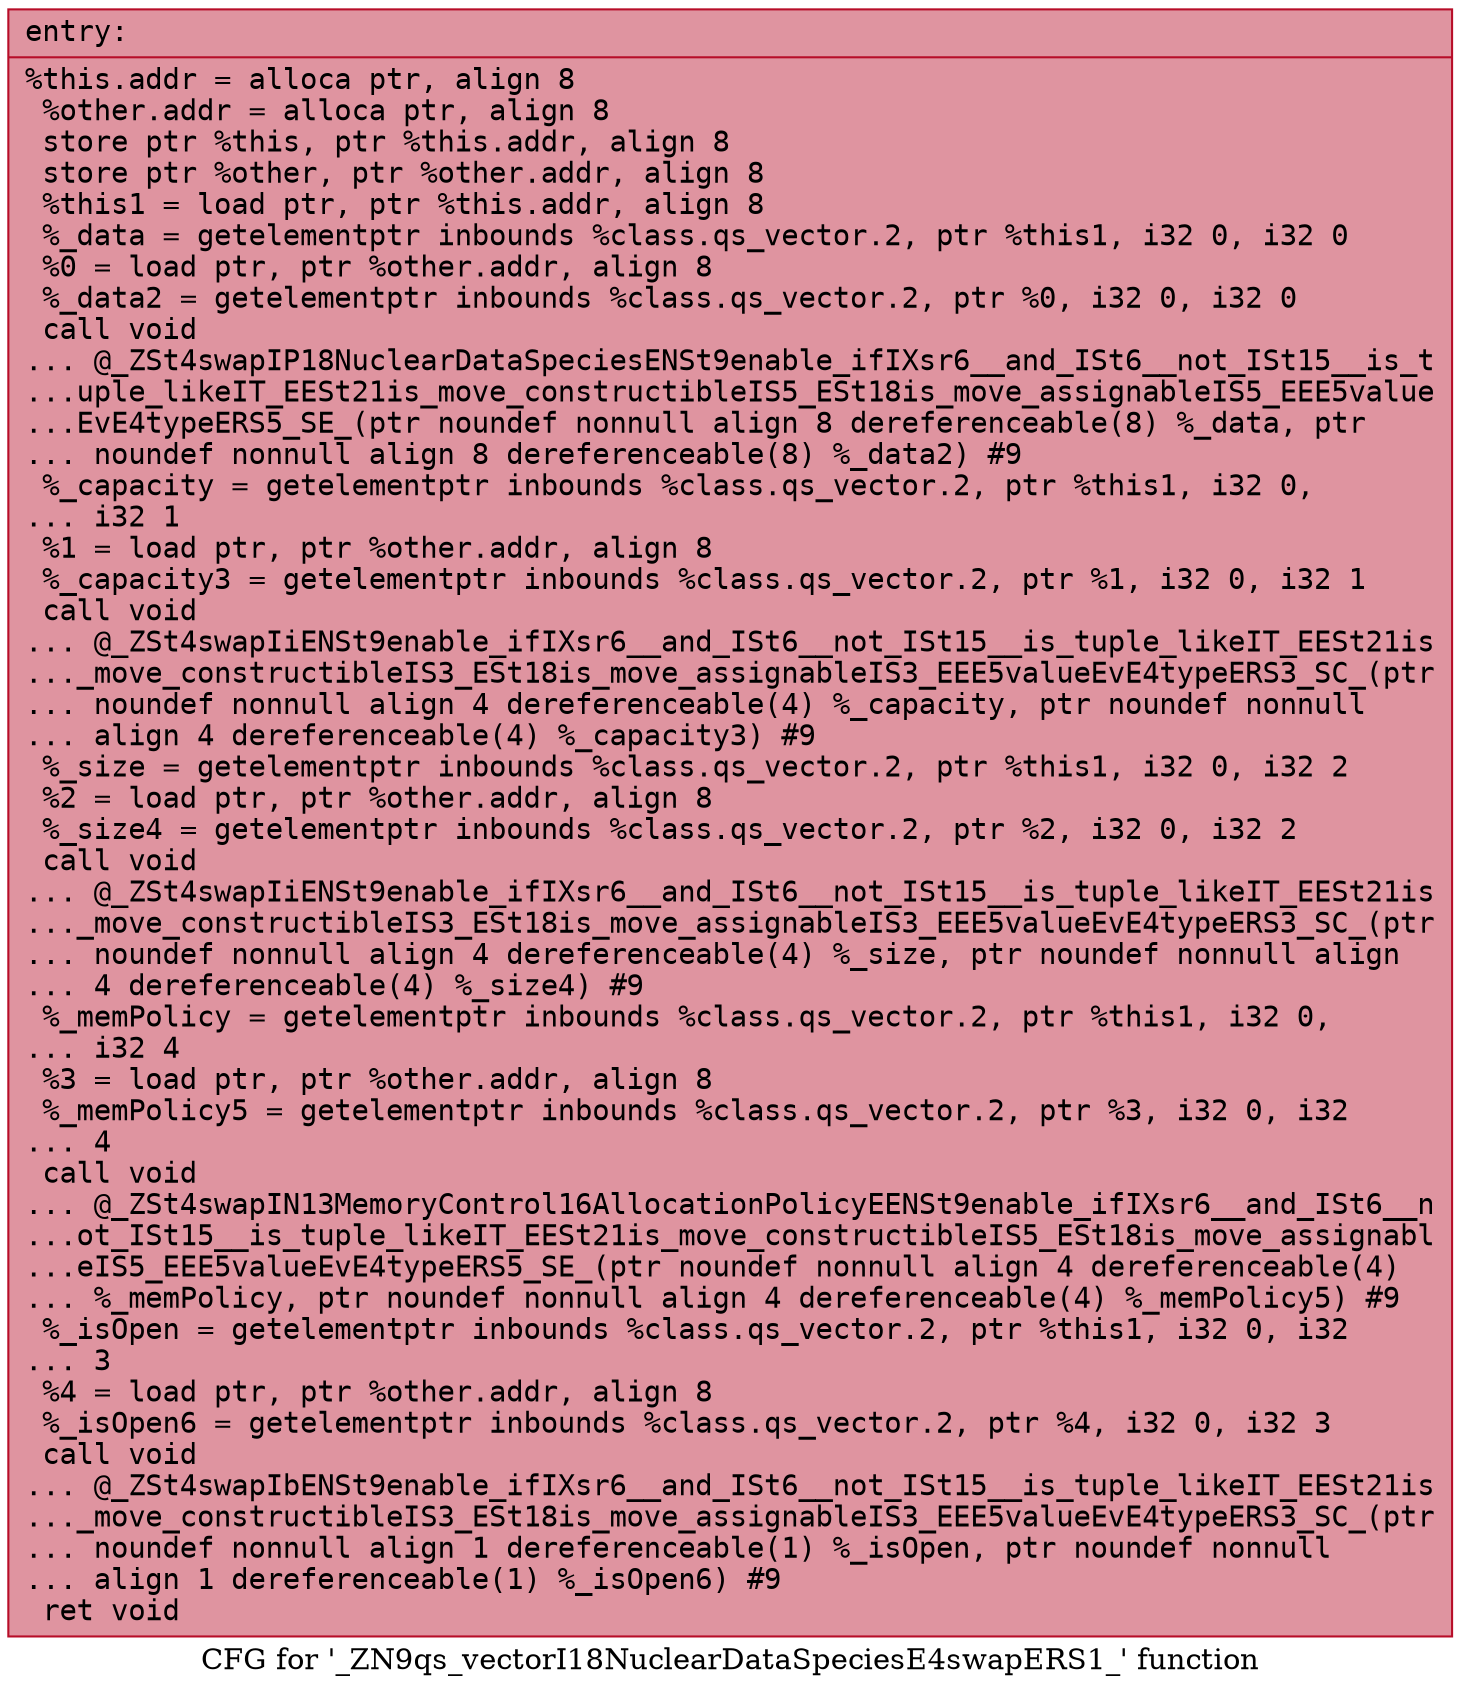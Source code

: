 digraph "CFG for '_ZN9qs_vectorI18NuclearDataSpeciesE4swapERS1_' function" {
	label="CFG for '_ZN9qs_vectorI18NuclearDataSpeciesE4swapERS1_' function";

	Node0x55cf634367f0 [shape=record,color="#b70d28ff", style=filled, fillcolor="#b70d2870" fontname="Courier",label="{entry:\l|  %this.addr = alloca ptr, align 8\l  %other.addr = alloca ptr, align 8\l  store ptr %this, ptr %this.addr, align 8\l  store ptr %other, ptr %other.addr, align 8\l  %this1 = load ptr, ptr %this.addr, align 8\l  %_data = getelementptr inbounds %class.qs_vector.2, ptr %this1, i32 0, i32 0\l  %0 = load ptr, ptr %other.addr, align 8\l  %_data2 = getelementptr inbounds %class.qs_vector.2, ptr %0, i32 0, i32 0\l  call void\l... @_ZSt4swapIP18NuclearDataSpeciesENSt9enable_ifIXsr6__and_ISt6__not_ISt15__is_t\l...uple_likeIT_EESt21is_move_constructibleIS5_ESt18is_move_assignableIS5_EEE5value\l...EvE4typeERS5_SE_(ptr noundef nonnull align 8 dereferenceable(8) %_data, ptr\l... noundef nonnull align 8 dereferenceable(8) %_data2) #9\l  %_capacity = getelementptr inbounds %class.qs_vector.2, ptr %this1, i32 0,\l... i32 1\l  %1 = load ptr, ptr %other.addr, align 8\l  %_capacity3 = getelementptr inbounds %class.qs_vector.2, ptr %1, i32 0, i32 1\l  call void\l... @_ZSt4swapIiENSt9enable_ifIXsr6__and_ISt6__not_ISt15__is_tuple_likeIT_EESt21is\l..._move_constructibleIS3_ESt18is_move_assignableIS3_EEE5valueEvE4typeERS3_SC_(ptr\l... noundef nonnull align 4 dereferenceable(4) %_capacity, ptr noundef nonnull\l... align 4 dereferenceable(4) %_capacity3) #9\l  %_size = getelementptr inbounds %class.qs_vector.2, ptr %this1, i32 0, i32 2\l  %2 = load ptr, ptr %other.addr, align 8\l  %_size4 = getelementptr inbounds %class.qs_vector.2, ptr %2, i32 0, i32 2\l  call void\l... @_ZSt4swapIiENSt9enable_ifIXsr6__and_ISt6__not_ISt15__is_tuple_likeIT_EESt21is\l..._move_constructibleIS3_ESt18is_move_assignableIS3_EEE5valueEvE4typeERS3_SC_(ptr\l... noundef nonnull align 4 dereferenceable(4) %_size, ptr noundef nonnull align\l... 4 dereferenceable(4) %_size4) #9\l  %_memPolicy = getelementptr inbounds %class.qs_vector.2, ptr %this1, i32 0,\l... i32 4\l  %3 = load ptr, ptr %other.addr, align 8\l  %_memPolicy5 = getelementptr inbounds %class.qs_vector.2, ptr %3, i32 0, i32\l... 4\l  call void\l... @_ZSt4swapIN13MemoryControl16AllocationPolicyEENSt9enable_ifIXsr6__and_ISt6__n\l...ot_ISt15__is_tuple_likeIT_EESt21is_move_constructibleIS5_ESt18is_move_assignabl\l...eIS5_EEE5valueEvE4typeERS5_SE_(ptr noundef nonnull align 4 dereferenceable(4)\l... %_memPolicy, ptr noundef nonnull align 4 dereferenceable(4) %_memPolicy5) #9\l  %_isOpen = getelementptr inbounds %class.qs_vector.2, ptr %this1, i32 0, i32\l... 3\l  %4 = load ptr, ptr %other.addr, align 8\l  %_isOpen6 = getelementptr inbounds %class.qs_vector.2, ptr %4, i32 0, i32 3\l  call void\l... @_ZSt4swapIbENSt9enable_ifIXsr6__and_ISt6__not_ISt15__is_tuple_likeIT_EESt21is\l..._move_constructibleIS3_ESt18is_move_assignableIS3_EEE5valueEvE4typeERS3_SC_(ptr\l... noundef nonnull align 1 dereferenceable(1) %_isOpen, ptr noundef nonnull\l... align 1 dereferenceable(1) %_isOpen6) #9\l  ret void\l}"];
}
